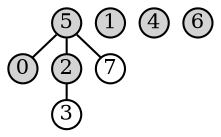 // input 7-3
graph {
    graph [nodesep=0.1,ranksep=0.1,fontsize=12]

    node [shape=circle,fixedsize=true,width=0.2,fontsize=10,style=filled,fillcolor=lightgray]
    0 1 2 3 4 5 6 7

    2 -- 3
    5 -- 7
    5 -- 0
    5 -- 2

    // 输入 7-3
    3, 7 [fillcolor=white]
    
}